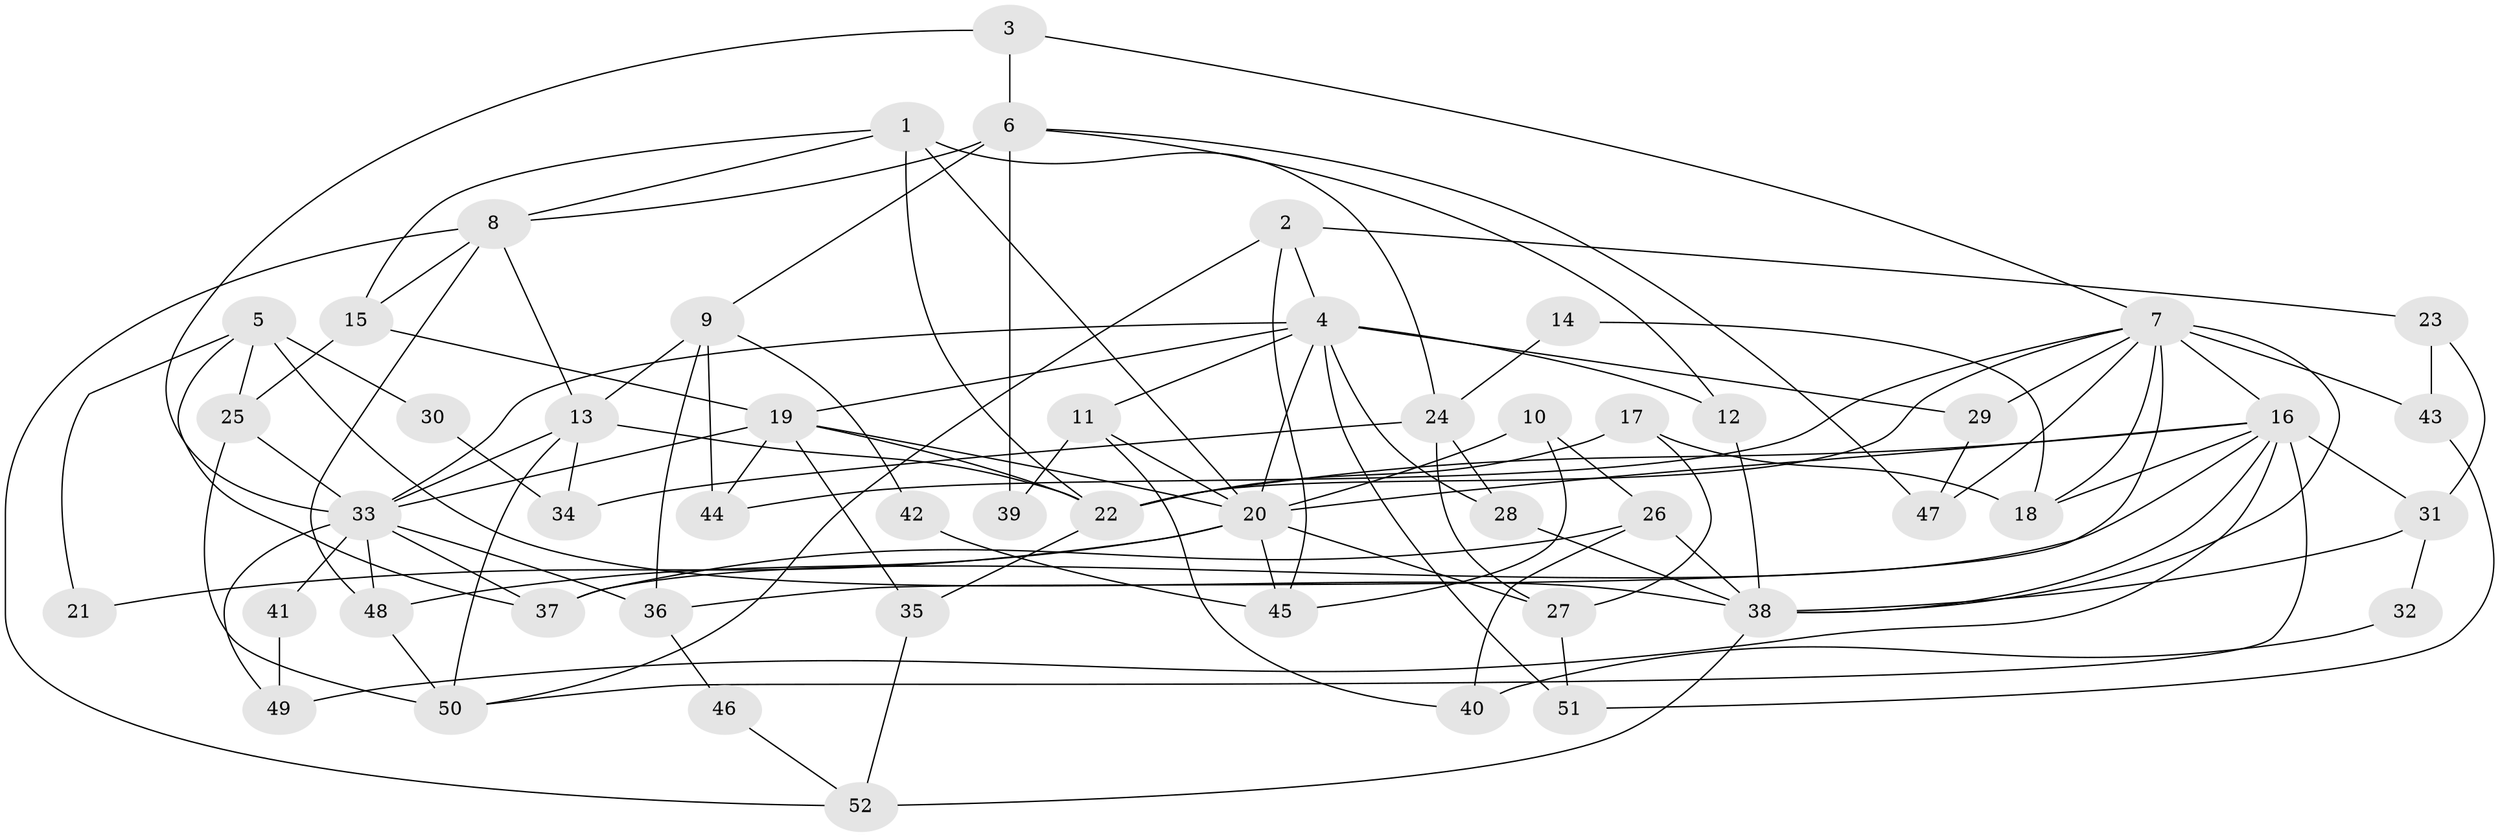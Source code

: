 // original degree distribution, {5: 0.1780821917808219, 4: 0.2328767123287671, 3: 0.3150684931506849, 6: 0.0821917808219178, 2: 0.136986301369863, 8: 0.0273972602739726, 11: 0.0136986301369863, 7: 0.0136986301369863}
// Generated by graph-tools (version 1.1) at 2025/51/03/04/25 22:51:23]
// undirected, 52 vertices, 113 edges
graph export_dot {
  node [color=gray90,style=filled];
  1;
  2;
  3;
  4;
  5;
  6;
  7;
  8;
  9;
  10;
  11;
  12;
  13;
  14;
  15;
  16;
  17;
  18;
  19;
  20;
  21;
  22;
  23;
  24;
  25;
  26;
  27;
  28;
  29;
  30;
  31;
  32;
  33;
  34;
  35;
  36;
  37;
  38;
  39;
  40;
  41;
  42;
  43;
  44;
  45;
  46;
  47;
  48;
  49;
  50;
  51;
  52;
  1 -- 8 [weight=1.0];
  1 -- 15 [weight=1.0];
  1 -- 20 [weight=1.0];
  1 -- 22 [weight=1.0];
  1 -- 24 [weight=1.0];
  2 -- 4 [weight=1.0];
  2 -- 23 [weight=1.0];
  2 -- 45 [weight=1.0];
  2 -- 50 [weight=1.0];
  3 -- 6 [weight=1.0];
  3 -- 7 [weight=1.0];
  3 -- 33 [weight=1.0];
  4 -- 11 [weight=1.0];
  4 -- 12 [weight=1.0];
  4 -- 19 [weight=1.0];
  4 -- 20 [weight=2.0];
  4 -- 28 [weight=1.0];
  4 -- 29 [weight=1.0];
  4 -- 33 [weight=2.0];
  4 -- 51 [weight=1.0];
  5 -- 21 [weight=1.0];
  5 -- 25 [weight=1.0];
  5 -- 30 [weight=1.0];
  5 -- 37 [weight=1.0];
  5 -- 38 [weight=1.0];
  6 -- 8 [weight=1.0];
  6 -- 9 [weight=1.0];
  6 -- 12 [weight=1.0];
  6 -- 39 [weight=1.0];
  6 -- 47 [weight=1.0];
  7 -- 16 [weight=2.0];
  7 -- 18 [weight=1.0];
  7 -- 22 [weight=1.0];
  7 -- 29 [weight=1.0];
  7 -- 36 [weight=1.0];
  7 -- 38 [weight=1.0];
  7 -- 43 [weight=1.0];
  7 -- 44 [weight=1.0];
  7 -- 47 [weight=1.0];
  8 -- 13 [weight=1.0];
  8 -- 15 [weight=1.0];
  8 -- 48 [weight=1.0];
  8 -- 52 [weight=1.0];
  9 -- 13 [weight=1.0];
  9 -- 36 [weight=1.0];
  9 -- 42 [weight=1.0];
  9 -- 44 [weight=1.0];
  10 -- 20 [weight=1.0];
  10 -- 26 [weight=1.0];
  10 -- 45 [weight=1.0];
  11 -- 20 [weight=2.0];
  11 -- 39 [weight=1.0];
  11 -- 40 [weight=1.0];
  12 -- 38 [weight=1.0];
  13 -- 22 [weight=1.0];
  13 -- 33 [weight=1.0];
  13 -- 34 [weight=1.0];
  13 -- 50 [weight=1.0];
  14 -- 18 [weight=1.0];
  14 -- 24 [weight=1.0];
  15 -- 19 [weight=1.0];
  15 -- 25 [weight=1.0];
  16 -- 18 [weight=1.0];
  16 -- 20 [weight=1.0];
  16 -- 22 [weight=1.0];
  16 -- 31 [weight=1.0];
  16 -- 37 [weight=1.0];
  16 -- 38 [weight=1.0];
  16 -- 49 [weight=1.0];
  16 -- 50 [weight=1.0];
  17 -- 18 [weight=1.0];
  17 -- 22 [weight=1.0];
  17 -- 27 [weight=1.0];
  19 -- 20 [weight=2.0];
  19 -- 22 [weight=1.0];
  19 -- 33 [weight=1.0];
  19 -- 35 [weight=1.0];
  19 -- 44 [weight=1.0];
  20 -- 21 [weight=1.0];
  20 -- 27 [weight=1.0];
  20 -- 45 [weight=1.0];
  20 -- 48 [weight=1.0];
  22 -- 35 [weight=1.0];
  23 -- 31 [weight=1.0];
  23 -- 43 [weight=1.0];
  24 -- 27 [weight=1.0];
  24 -- 28 [weight=1.0];
  24 -- 34 [weight=1.0];
  25 -- 33 [weight=1.0];
  25 -- 50 [weight=1.0];
  26 -- 37 [weight=1.0];
  26 -- 38 [weight=1.0];
  26 -- 40 [weight=1.0];
  27 -- 51 [weight=1.0];
  28 -- 38 [weight=1.0];
  29 -- 47 [weight=1.0];
  30 -- 34 [weight=1.0];
  31 -- 32 [weight=1.0];
  31 -- 38 [weight=1.0];
  32 -- 40 [weight=1.0];
  33 -- 36 [weight=1.0];
  33 -- 37 [weight=1.0];
  33 -- 41 [weight=1.0];
  33 -- 48 [weight=1.0];
  33 -- 49 [weight=1.0];
  35 -- 52 [weight=1.0];
  36 -- 46 [weight=1.0];
  38 -- 52 [weight=1.0];
  41 -- 49 [weight=1.0];
  42 -- 45 [weight=1.0];
  43 -- 51 [weight=1.0];
  46 -- 52 [weight=1.0];
  48 -- 50 [weight=1.0];
}
